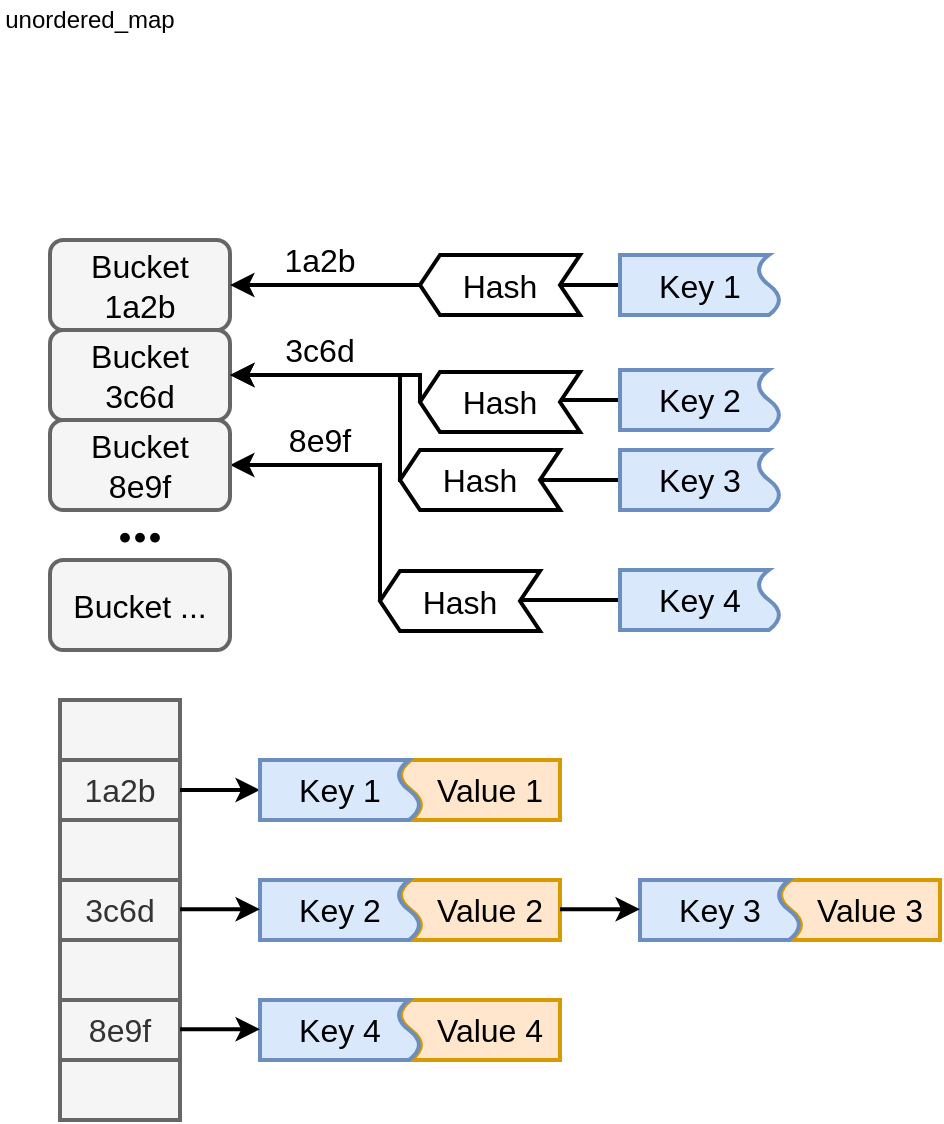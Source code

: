 <mxfile version="13.0.3" type="device"><diagram id="-fJ2dvO8r_Q0N1EzFYkE" name="Page-1"><mxGraphModel dx="749" dy="556" grid="1" gridSize="10" guides="1" tooltips="1" connect="1" arrows="1" fold="1" page="1" pageScale="1" pageWidth="827" pageHeight="1169" math="0" shadow="0"><root><mxCell id="0"/><mxCell id="1" parent="0"/><mxCell id="n-joMrWskWMGrWWi-Kgz-77" style="edgeStyle=orthogonalEdgeStyle;rounded=0;orthogonalLoop=1;jettySize=auto;html=1;entryX=1;entryY=0.5;entryDx=0;entryDy=0;fontSize=16;strokeWidth=2;" edge="1" parent="1" source="n-joMrWskWMGrWWi-Kgz-42" target="n-joMrWskWMGrWWi-Kgz-53"><mxGeometry relative="1" as="geometry"><Array as="points"><mxPoint x="240" y="320"/><mxPoint x="240" y="253"/></Array></mxGeometry></mxCell><mxCell id="n-joMrWskWMGrWWi-Kgz-1" value="unordered_map" style="text;html=1;strokeColor=none;fillColor=none;align=center;verticalAlign=middle;whiteSpace=wrap;rounded=0;" vertex="1" parent="1"><mxGeometry x="50" y="20" width="90" height="20" as="geometry"/></mxCell><mxCell id="n-joMrWskWMGrWWi-Kgz-48" value="" style="group" vertex="1" connectable="0" parent="1"><mxGeometry x="70" y="140" width="100" height="45" as="geometry"/></mxCell><mxCell id="n-joMrWskWMGrWWi-Kgz-44" value="" style="rounded=1;whiteSpace=wrap;html=1;strokeWidth=2;fontSize=16;fillColor=#f5f5f5;strokeColor=#666666;fontColor=#333333;" vertex="1" parent="n-joMrWskWMGrWWi-Kgz-48"><mxGeometry x="5" width="90" height="45" as="geometry"/></mxCell><mxCell id="n-joMrWskWMGrWWi-Kgz-45" value="Bucket 1a2b" style="text;html=1;strokeColor=none;fillColor=none;align=center;verticalAlign=middle;whiteSpace=wrap;rounded=0;fontSize=16;" vertex="1" parent="n-joMrWskWMGrWWi-Kgz-48"><mxGeometry x="10" y="12.5" width="80" height="20" as="geometry"/></mxCell><mxCell id="n-joMrWskWMGrWWi-Kgz-49" value="" style="group" vertex="1" connectable="0" parent="1"><mxGeometry x="70" y="185" width="100" height="45" as="geometry"/></mxCell><mxCell id="n-joMrWskWMGrWWi-Kgz-50" value="" style="rounded=1;whiteSpace=wrap;html=1;strokeWidth=2;fontSize=16;fillColor=#f5f5f5;strokeColor=#666666;fontColor=#333333;" vertex="1" parent="n-joMrWskWMGrWWi-Kgz-49"><mxGeometry x="5" width="90" height="45" as="geometry"/></mxCell><mxCell id="n-joMrWskWMGrWWi-Kgz-51" value="Bucket 3c6d" style="text;html=1;strokeColor=none;fillColor=none;align=center;verticalAlign=middle;whiteSpace=wrap;rounded=0;fontSize=16;" vertex="1" parent="n-joMrWskWMGrWWi-Kgz-49"><mxGeometry x="10" y="12.5" width="80" height="20" as="geometry"/></mxCell><mxCell id="n-joMrWskWMGrWWi-Kgz-52" value="" style="group" vertex="1" connectable="0" parent="1"><mxGeometry x="70" y="230" width="100" height="45" as="geometry"/></mxCell><mxCell id="n-joMrWskWMGrWWi-Kgz-53" value="" style="rounded=1;whiteSpace=wrap;html=1;strokeWidth=2;fontSize=16;fillColor=#f5f5f5;strokeColor=#666666;fontColor=#333333;" vertex="1" parent="n-joMrWskWMGrWWi-Kgz-52"><mxGeometry x="5" width="90" height="45" as="geometry"/></mxCell><mxCell id="n-joMrWskWMGrWWi-Kgz-54" value="Bucket 8e9f" style="text;html=1;strokeColor=none;fillColor=none;align=center;verticalAlign=middle;whiteSpace=wrap;rounded=0;fontSize=16;" vertex="1" parent="n-joMrWskWMGrWWi-Kgz-52"><mxGeometry x="10" y="12.5" width="80" height="20" as="geometry"/></mxCell><mxCell id="n-joMrWskWMGrWWi-Kgz-55" value="" style="group" vertex="1" connectable="0" parent="1"><mxGeometry x="70" y="300" width="100" height="45" as="geometry"/></mxCell><mxCell id="n-joMrWskWMGrWWi-Kgz-56" value="" style="rounded=1;whiteSpace=wrap;html=1;strokeWidth=2;fontSize=16;fillColor=#f5f5f5;strokeColor=#666666;fontColor=#333333;" vertex="1" parent="n-joMrWskWMGrWWi-Kgz-55"><mxGeometry x="5" width="90" height="45" as="geometry"/></mxCell><mxCell id="n-joMrWskWMGrWWi-Kgz-57" value="Bucket ..." style="text;html=1;strokeColor=none;fillColor=none;align=center;verticalAlign=middle;whiteSpace=wrap;rounded=0;fontSize=16;" vertex="1" parent="n-joMrWskWMGrWWi-Kgz-55"><mxGeometry y="12.5" width="100" height="20" as="geometry"/></mxCell><mxCell id="n-joMrWskWMGrWWi-Kgz-58" value="&lt;font style=&quot;font-size: 30px&quot; face=&quot;Times New Roman&quot;&gt;&lt;b&gt;...&lt;/b&gt;&lt;/font&gt;" style="text;html=1;strokeColor=none;fillColor=none;align=center;verticalAlign=middle;whiteSpace=wrap;rounded=0;fontSize=16;" vertex="1" parent="1"><mxGeometry x="100" y="270" width="40" height="20" as="geometry"/></mxCell><mxCell id="n-joMrWskWMGrWWi-Kgz-64" value="" style="endArrow=classic;html=1;fontSize=16;exitX=0.5;exitY=0;exitDx=0;exitDy=0;entryX=1;entryY=0.5;entryDx=0;entryDy=0;edgeStyle=orthogonalEdgeStyle;strokeWidth=2;" edge="1" parent="1" source="n-joMrWskWMGrWWi-Kgz-2" target="n-joMrWskWMGrWWi-Kgz-44"><mxGeometry width="50" height="50" relative="1" as="geometry"><mxPoint x="310" y="130" as="sourcePoint"/><mxPoint x="200" y="130" as="targetPoint"/></mxGeometry></mxCell><mxCell id="n-joMrWskWMGrWWi-Kgz-67" value="" style="group" vertex="1" connectable="0" parent="1"><mxGeometry x="260" y="147.5" width="80" height="30" as="geometry"/></mxCell><mxCell id="n-joMrWskWMGrWWi-Kgz-65" value="" style="shape=step;perimeter=stepPerimeter;whiteSpace=wrap;html=1;fixedSize=1;strokeWidth=2;fontSize=16;rotation=-180;size=10;" vertex="1" parent="n-joMrWskWMGrWWi-Kgz-67"><mxGeometry width="80" height="30" as="geometry"/></mxCell><mxCell id="n-joMrWskWMGrWWi-Kgz-66" value="Hash" style="text;html=1;strokeColor=none;fillColor=none;align=center;verticalAlign=middle;whiteSpace=wrap;rounded=0;fontSize=16;" vertex="1" parent="n-joMrWskWMGrWWi-Kgz-67"><mxGeometry x="20" y="5" width="40" height="20" as="geometry"/></mxCell><mxCell id="n-joMrWskWMGrWWi-Kgz-68" style="edgeStyle=orthogonalEdgeStyle;rounded=0;orthogonalLoop=1;jettySize=auto;html=1;exitX=0.5;exitY=0;exitDx=0;exitDy=0;entryX=1;entryY=0.5;entryDx=0;entryDy=0;fontSize=16;strokeWidth=2;" edge="1" parent="1" source="n-joMrWskWMGrWWi-Kgz-26" target="n-joMrWskWMGrWWi-Kgz-50"><mxGeometry relative="1" as="geometry"><Array as="points"><mxPoint x="260" y="220"/><mxPoint x="260" y="208"/></Array></mxGeometry></mxCell><mxCell id="n-joMrWskWMGrWWi-Kgz-70" style="edgeStyle=orthogonalEdgeStyle;rounded=0;orthogonalLoop=1;jettySize=auto;html=1;entryX=1;entryY=0.5;entryDx=0;entryDy=0;fontSize=16;strokeWidth=2;" edge="1" parent="1" source="n-joMrWskWMGrWWi-Kgz-34" target="n-joMrWskWMGrWWi-Kgz-50"><mxGeometry relative="1" as="geometry"><Array as="points"><mxPoint x="250" y="260"/><mxPoint x="250" y="208"/></Array></mxGeometry></mxCell><mxCell id="n-joMrWskWMGrWWi-Kgz-71" value="" style="group" vertex="1" connectable="0" parent="1"><mxGeometry x="240" y="305.5" width="80" height="30" as="geometry"/></mxCell><mxCell id="n-joMrWskWMGrWWi-Kgz-72" value="" style="shape=step;perimeter=stepPerimeter;whiteSpace=wrap;html=1;fixedSize=1;strokeWidth=2;fontSize=16;rotation=-180;size=10;" vertex="1" parent="n-joMrWskWMGrWWi-Kgz-71"><mxGeometry width="80" height="30" as="geometry"/></mxCell><mxCell id="n-joMrWskWMGrWWi-Kgz-73" value="Hash" style="text;html=1;strokeColor=none;fillColor=none;align=center;verticalAlign=middle;whiteSpace=wrap;rounded=0;fontSize=16;" vertex="1" parent="n-joMrWskWMGrWWi-Kgz-71"><mxGeometry x="20" y="5" width="40" height="20" as="geometry"/></mxCell><mxCell id="n-joMrWskWMGrWWi-Kgz-78" value="" style="group" vertex="1" connectable="0" parent="1"><mxGeometry x="260" y="206" width="80" height="30" as="geometry"/></mxCell><mxCell id="n-joMrWskWMGrWWi-Kgz-79" value="" style="shape=step;perimeter=stepPerimeter;whiteSpace=wrap;html=1;fixedSize=1;strokeWidth=2;fontSize=16;rotation=-180;size=10;" vertex="1" parent="n-joMrWskWMGrWWi-Kgz-78"><mxGeometry width="80" height="30" as="geometry"/></mxCell><mxCell id="n-joMrWskWMGrWWi-Kgz-80" value="Hash" style="text;html=1;strokeColor=none;fillColor=none;align=center;verticalAlign=middle;whiteSpace=wrap;rounded=0;fontSize=16;" vertex="1" parent="n-joMrWskWMGrWWi-Kgz-78"><mxGeometry x="20" y="5" width="40" height="20" as="geometry"/></mxCell><mxCell id="n-joMrWskWMGrWWi-Kgz-81" value="" style="group" vertex="1" connectable="0" parent="1"><mxGeometry x="250" y="245" width="80" height="30" as="geometry"/></mxCell><mxCell id="n-joMrWskWMGrWWi-Kgz-82" value="" style="shape=step;perimeter=stepPerimeter;whiteSpace=wrap;html=1;fixedSize=1;strokeWidth=2;fontSize=16;rotation=-180;size=10;" vertex="1" parent="n-joMrWskWMGrWWi-Kgz-81"><mxGeometry width="80" height="30" as="geometry"/></mxCell><mxCell id="n-joMrWskWMGrWWi-Kgz-83" value="Hash" style="text;html=1;strokeColor=none;fillColor=none;align=center;verticalAlign=middle;whiteSpace=wrap;rounded=0;fontSize=16;" vertex="1" parent="n-joMrWskWMGrWWi-Kgz-81"><mxGeometry x="20" y="5" width="40" height="20" as="geometry"/></mxCell><mxCell id="n-joMrWskWMGrWWi-Kgz-84" value="1a2b" style="text;html=1;strokeColor=none;fillColor=none;align=center;verticalAlign=middle;whiteSpace=wrap;rounded=0;fontSize=16;" vertex="1" parent="1"><mxGeometry x="190" y="140" width="40" height="20" as="geometry"/></mxCell><mxCell id="n-joMrWskWMGrWWi-Kgz-85" value="3c6d" style="text;html=1;strokeColor=none;fillColor=none;align=center;verticalAlign=middle;whiteSpace=wrap;rounded=0;fontSize=16;" vertex="1" parent="1"><mxGeometry x="190" y="185" width="40" height="20" as="geometry"/></mxCell><mxCell id="n-joMrWskWMGrWWi-Kgz-86" value="8e9f" style="text;html=1;strokeColor=none;fillColor=none;align=center;verticalAlign=middle;whiteSpace=wrap;rounded=0;fontSize=16;" vertex="1" parent="1"><mxGeometry x="190" y="230" width="40" height="20" as="geometry"/></mxCell><mxCell id="n-joMrWskWMGrWWi-Kgz-87" value="1a2b" style="rounded=0;whiteSpace=wrap;html=1;strokeWidth=2;fontSize=16;fillColor=#f5f5f5;strokeColor=#666666;fontColor=#333333;" vertex="1" parent="1"><mxGeometry x="80" y="400" width="60" height="30" as="geometry"/></mxCell><mxCell id="n-joMrWskWMGrWWi-Kgz-88" value="3c6d" style="rounded=0;whiteSpace=wrap;html=1;strokeWidth=2;fontSize=16;fillColor=#f5f5f5;strokeColor=#666666;fontColor=#333333;" vertex="1" parent="1"><mxGeometry x="80" y="460" width="60" height="30" as="geometry"/></mxCell><mxCell id="n-joMrWskWMGrWWi-Kgz-90" value="8e9f" style="rounded=0;whiteSpace=wrap;html=1;strokeWidth=2;fontSize=16;fillColor=#f5f5f5;strokeColor=#666666;fontColor=#333333;" vertex="1" parent="1"><mxGeometry x="80" y="520" width="60" height="30" as="geometry"/></mxCell><mxCell id="n-joMrWskWMGrWWi-Kgz-93" value="" style="endArrow=classic;html=1;strokeWidth=2;fontSize=16;exitX=1;exitY=0.5;exitDx=0;exitDy=0;entryX=0.5;entryY=0;entryDx=0;entryDy=0;" edge="1" parent="1" source="n-joMrWskWMGrWWi-Kgz-87" target="n-joMrWskWMGrWWi-Kgz-100"><mxGeometry width="50" height="50" relative="1" as="geometry"><mxPoint x="150" y="420" as="sourcePoint"/><mxPoint x="200" y="370" as="targetPoint"/></mxGeometry></mxCell><mxCell id="n-joMrWskWMGrWWi-Kgz-94" value="" style="group" vertex="1" connectable="0" parent="1"><mxGeometry x="180" y="400" width="150" height="30" as="geometry"/></mxCell><mxCell id="n-joMrWskWMGrWWi-Kgz-95" value="" style="group;fillColor=#dae8fc;strokeColor=#6c8ebf;" vertex="1" connectable="0" parent="n-joMrWskWMGrWWi-Kgz-94"><mxGeometry width="150" height="30" as="geometry"/></mxCell><mxCell id="n-joMrWskWMGrWWi-Kgz-96" value="" style="group" vertex="1" connectable="0" parent="n-joMrWskWMGrWWi-Kgz-94"><mxGeometry x="70" width="80" height="30" as="geometry"/></mxCell><mxCell id="n-joMrWskWMGrWWi-Kgz-97" value="" style="shape=document;whiteSpace=wrap;html=1;boundedLbl=1;rotation=-270;size=0.138;fillColor=#ffe6cc;strokeColor=#d79b00;strokeWidth=2;" vertex="1" parent="n-joMrWskWMGrWWi-Kgz-96"><mxGeometry x="25" y="-25" width="30" height="80" as="geometry"/></mxCell><mxCell id="n-joMrWskWMGrWWi-Kgz-98" value="&lt;font style=&quot;font-size: 16px&quot;&gt;Value 1&lt;/font&gt;" style="text;html=1;strokeColor=none;fillColor=none;align=center;verticalAlign=middle;whiteSpace=wrap;rounded=0;" vertex="1" parent="n-joMrWskWMGrWWi-Kgz-96"><mxGeometry x="10" y="5" width="70" height="20" as="geometry"/></mxCell><mxCell id="n-joMrWskWMGrWWi-Kgz-99" value="" style="group" vertex="1" connectable="0" parent="n-joMrWskWMGrWWi-Kgz-94"><mxGeometry width="80" height="30" as="geometry"/></mxCell><mxCell id="n-joMrWskWMGrWWi-Kgz-100" value="" style="shape=document;whiteSpace=wrap;html=1;boundedLbl=1;rotation=-90;size=0.138;fillColor=#dae8fc;strokeColor=#6c8ebf;strokeWidth=2;" vertex="1" parent="n-joMrWskWMGrWWi-Kgz-99"><mxGeometry x="25" y="-25" width="30" height="80" as="geometry"/></mxCell><mxCell id="n-joMrWskWMGrWWi-Kgz-101" value="Key 1" style="text;html=1;strokeColor=none;fillColor=none;align=center;verticalAlign=middle;whiteSpace=wrap;rounded=0;fontSize=16;" vertex="1" parent="n-joMrWskWMGrWWi-Kgz-99"><mxGeometry x="10" y="5" width="60" height="20" as="geometry"/></mxCell><mxCell id="n-joMrWskWMGrWWi-Kgz-41" value="" style="group" vertex="1" connectable="0" parent="1"><mxGeometry x="360" y="305" width="80" height="30" as="geometry"/></mxCell><mxCell id="n-joMrWskWMGrWWi-Kgz-42" value="" style="shape=document;whiteSpace=wrap;html=1;boundedLbl=1;rotation=-90;size=0.138;fillColor=#dae8fc;strokeColor=#6c8ebf;strokeWidth=2;" vertex="1" parent="n-joMrWskWMGrWWi-Kgz-41"><mxGeometry x="25" y="-25" width="30" height="80" as="geometry"/></mxCell><mxCell id="n-joMrWskWMGrWWi-Kgz-43" value="Key 4" style="text;html=1;strokeColor=none;fillColor=none;align=center;verticalAlign=middle;whiteSpace=wrap;rounded=0;fontSize=16;" vertex="1" parent="n-joMrWskWMGrWWi-Kgz-41"><mxGeometry x="10" y="5" width="60" height="20" as="geometry"/></mxCell><mxCell id="n-joMrWskWMGrWWi-Kgz-33" value="" style="group" vertex="1" connectable="0" parent="1"><mxGeometry x="360" y="245" width="80" height="30" as="geometry"/></mxCell><mxCell id="n-joMrWskWMGrWWi-Kgz-34" value="" style="shape=document;whiteSpace=wrap;html=1;boundedLbl=1;rotation=-90;size=0.138;fillColor=#dae8fc;strokeColor=#6c8ebf;strokeWidth=2;" vertex="1" parent="n-joMrWskWMGrWWi-Kgz-33"><mxGeometry x="25" y="-25" width="30" height="80" as="geometry"/></mxCell><mxCell id="n-joMrWskWMGrWWi-Kgz-35" value="Key 3" style="text;html=1;strokeColor=none;fillColor=none;align=center;verticalAlign=middle;whiteSpace=wrap;rounded=0;fontSize=16;" vertex="1" parent="n-joMrWskWMGrWWi-Kgz-33"><mxGeometry x="10" y="5" width="60" height="20" as="geometry"/></mxCell><mxCell id="n-joMrWskWMGrWWi-Kgz-25" value="" style="group" vertex="1" connectable="0" parent="1"><mxGeometry x="360" y="205" width="80" height="30" as="geometry"/></mxCell><mxCell id="n-joMrWskWMGrWWi-Kgz-26" value="" style="shape=document;whiteSpace=wrap;html=1;boundedLbl=1;rotation=-90;size=0.138;fillColor=#dae8fc;strokeColor=#6c8ebf;strokeWidth=2;" vertex="1" parent="n-joMrWskWMGrWWi-Kgz-25"><mxGeometry x="25" y="-25" width="30" height="80" as="geometry"/></mxCell><mxCell id="n-joMrWskWMGrWWi-Kgz-27" value="Key 2" style="text;html=1;strokeColor=none;fillColor=none;align=center;verticalAlign=middle;whiteSpace=wrap;rounded=0;fontSize=16;" vertex="1" parent="n-joMrWskWMGrWWi-Kgz-25"><mxGeometry x="10" y="5" width="60" height="20" as="geometry"/></mxCell><mxCell id="n-joMrWskWMGrWWi-Kgz-15" value="" style="group" vertex="1" connectable="0" parent="1"><mxGeometry x="360" y="147.5" width="80" height="30" as="geometry"/></mxCell><mxCell id="n-joMrWskWMGrWWi-Kgz-2" value="" style="shape=document;whiteSpace=wrap;html=1;boundedLbl=1;rotation=-90;size=0.138;fillColor=#dae8fc;strokeColor=#6c8ebf;strokeWidth=2;" vertex="1" parent="n-joMrWskWMGrWWi-Kgz-15"><mxGeometry x="25" y="-25" width="30" height="80" as="geometry"/></mxCell><mxCell id="n-joMrWskWMGrWWi-Kgz-5" value="Key 1" style="text;html=1;strokeColor=none;fillColor=none;align=center;verticalAlign=middle;whiteSpace=wrap;rounded=0;fontSize=16;" vertex="1" parent="n-joMrWskWMGrWWi-Kgz-15"><mxGeometry x="10" y="5" width="60" height="20" as="geometry"/></mxCell><mxCell id="n-joMrWskWMGrWWi-Kgz-102" value="" style="group" vertex="1" connectable="0" parent="1"><mxGeometry x="180" y="460" width="150" height="30" as="geometry"/></mxCell><mxCell id="n-joMrWskWMGrWWi-Kgz-103" value="" style="group;fillColor=#dae8fc;strokeColor=#6c8ebf;" vertex="1" connectable="0" parent="n-joMrWskWMGrWWi-Kgz-102"><mxGeometry width="150" height="30" as="geometry"/></mxCell><mxCell id="n-joMrWskWMGrWWi-Kgz-104" value="" style="group" vertex="1" connectable="0" parent="n-joMrWskWMGrWWi-Kgz-102"><mxGeometry x="70" width="80" height="30" as="geometry"/></mxCell><mxCell id="n-joMrWskWMGrWWi-Kgz-105" value="" style="shape=document;whiteSpace=wrap;html=1;boundedLbl=1;rotation=-270;size=0.138;fillColor=#ffe6cc;strokeColor=#d79b00;strokeWidth=2;" vertex="1" parent="n-joMrWskWMGrWWi-Kgz-104"><mxGeometry x="25" y="-25" width="30" height="80" as="geometry"/></mxCell><mxCell id="n-joMrWskWMGrWWi-Kgz-106" value="&lt;font style=&quot;font-size: 16px&quot;&gt;Value 2&lt;/font&gt;" style="text;html=1;strokeColor=none;fillColor=none;align=center;verticalAlign=middle;whiteSpace=wrap;rounded=0;" vertex="1" parent="n-joMrWskWMGrWWi-Kgz-104"><mxGeometry x="10" y="5" width="70" height="20" as="geometry"/></mxCell><mxCell id="n-joMrWskWMGrWWi-Kgz-107" value="" style="group" vertex="1" connectable="0" parent="n-joMrWskWMGrWWi-Kgz-102"><mxGeometry width="80" height="30" as="geometry"/></mxCell><mxCell id="n-joMrWskWMGrWWi-Kgz-108" value="" style="shape=document;whiteSpace=wrap;html=1;boundedLbl=1;rotation=-90;size=0.138;fillColor=#dae8fc;strokeColor=#6c8ebf;strokeWidth=2;" vertex="1" parent="n-joMrWskWMGrWWi-Kgz-107"><mxGeometry x="25" y="-25" width="30" height="80" as="geometry"/></mxCell><mxCell id="n-joMrWskWMGrWWi-Kgz-109" value="Key 2" style="text;html=1;strokeColor=none;fillColor=none;align=center;verticalAlign=middle;whiteSpace=wrap;rounded=0;fontSize=16;" vertex="1" parent="n-joMrWskWMGrWWi-Kgz-107"><mxGeometry x="10" y="5" width="60" height="20" as="geometry"/></mxCell><mxCell id="n-joMrWskWMGrWWi-Kgz-110" value="" style="group" vertex="1" connectable="0" parent="1"><mxGeometry x="370" y="460" width="150" height="30" as="geometry"/></mxCell><mxCell id="n-joMrWskWMGrWWi-Kgz-111" value="" style="group;fillColor=#dae8fc;strokeColor=#6c8ebf;" vertex="1" connectable="0" parent="n-joMrWskWMGrWWi-Kgz-110"><mxGeometry width="150" height="30" as="geometry"/></mxCell><mxCell id="n-joMrWskWMGrWWi-Kgz-112" value="" style="group" vertex="1" connectable="0" parent="n-joMrWskWMGrWWi-Kgz-110"><mxGeometry x="70" width="80" height="30" as="geometry"/></mxCell><mxCell id="n-joMrWskWMGrWWi-Kgz-113" value="" style="shape=document;whiteSpace=wrap;html=1;boundedLbl=1;rotation=-270;size=0.138;fillColor=#ffe6cc;strokeColor=#d79b00;strokeWidth=2;" vertex="1" parent="n-joMrWskWMGrWWi-Kgz-112"><mxGeometry x="25" y="-25" width="30" height="80" as="geometry"/></mxCell><mxCell id="n-joMrWskWMGrWWi-Kgz-114" value="&lt;font style=&quot;font-size: 16px&quot;&gt;Value 3&lt;/font&gt;" style="text;html=1;strokeColor=none;fillColor=none;align=center;verticalAlign=middle;whiteSpace=wrap;rounded=0;" vertex="1" parent="n-joMrWskWMGrWWi-Kgz-112"><mxGeometry x="10" y="5" width="70" height="20" as="geometry"/></mxCell><mxCell id="n-joMrWskWMGrWWi-Kgz-115" value="" style="group" vertex="1" connectable="0" parent="n-joMrWskWMGrWWi-Kgz-110"><mxGeometry width="80" height="30" as="geometry"/></mxCell><mxCell id="n-joMrWskWMGrWWi-Kgz-116" value="" style="shape=document;whiteSpace=wrap;html=1;boundedLbl=1;rotation=-90;size=0.138;fillColor=#dae8fc;strokeColor=#6c8ebf;strokeWidth=2;" vertex="1" parent="n-joMrWskWMGrWWi-Kgz-115"><mxGeometry x="25" y="-25" width="30" height="80" as="geometry"/></mxCell><mxCell id="n-joMrWskWMGrWWi-Kgz-117" value="Key 3" style="text;html=1;strokeColor=none;fillColor=none;align=center;verticalAlign=middle;whiteSpace=wrap;rounded=0;fontSize=16;" vertex="1" parent="n-joMrWskWMGrWWi-Kgz-115"><mxGeometry x="10" y="5" width="60" height="20" as="geometry"/></mxCell><mxCell id="n-joMrWskWMGrWWi-Kgz-118" value="" style="group" vertex="1" connectable="0" parent="1"><mxGeometry x="180" y="520" width="150" height="30" as="geometry"/></mxCell><mxCell id="n-joMrWskWMGrWWi-Kgz-119" value="" style="group;fillColor=#dae8fc;strokeColor=#6c8ebf;" vertex="1" connectable="0" parent="n-joMrWskWMGrWWi-Kgz-118"><mxGeometry width="150" height="30" as="geometry"/></mxCell><mxCell id="n-joMrWskWMGrWWi-Kgz-120" value="" style="group" vertex="1" connectable="0" parent="n-joMrWskWMGrWWi-Kgz-118"><mxGeometry x="70" width="80" height="30" as="geometry"/></mxCell><mxCell id="n-joMrWskWMGrWWi-Kgz-121" value="" style="shape=document;whiteSpace=wrap;html=1;boundedLbl=1;rotation=-270;size=0.138;fillColor=#ffe6cc;strokeColor=#d79b00;strokeWidth=2;" vertex="1" parent="n-joMrWskWMGrWWi-Kgz-120"><mxGeometry x="25" y="-25" width="30" height="80" as="geometry"/></mxCell><mxCell id="n-joMrWskWMGrWWi-Kgz-122" value="&lt;font style=&quot;font-size: 16px&quot;&gt;Value 4&lt;/font&gt;" style="text;html=1;strokeColor=none;fillColor=none;align=center;verticalAlign=middle;whiteSpace=wrap;rounded=0;" vertex="1" parent="n-joMrWskWMGrWWi-Kgz-120"><mxGeometry x="10" y="5" width="70" height="20" as="geometry"/></mxCell><mxCell id="n-joMrWskWMGrWWi-Kgz-123" value="" style="group" vertex="1" connectable="0" parent="n-joMrWskWMGrWWi-Kgz-118"><mxGeometry width="80" height="30" as="geometry"/></mxCell><mxCell id="n-joMrWskWMGrWWi-Kgz-124" value="" style="shape=document;whiteSpace=wrap;html=1;boundedLbl=1;rotation=-90;size=0.138;fillColor=#dae8fc;strokeColor=#6c8ebf;strokeWidth=2;" vertex="1" parent="n-joMrWskWMGrWWi-Kgz-123"><mxGeometry x="25" y="-25" width="30" height="80" as="geometry"/></mxCell><mxCell id="n-joMrWskWMGrWWi-Kgz-125" value="Key 4" style="text;html=1;strokeColor=none;fillColor=none;align=center;verticalAlign=middle;whiteSpace=wrap;rounded=0;fontSize=16;" vertex="1" parent="n-joMrWskWMGrWWi-Kgz-123"><mxGeometry x="10" y="5" width="60" height="20" as="geometry"/></mxCell><mxCell id="n-joMrWskWMGrWWi-Kgz-130" value="" style="endArrow=classic;html=1;strokeWidth=2;fontSize=16;exitX=1;exitY=0.5;exitDx=0;exitDy=0;entryX=0.5;entryY=0;entryDx=0;entryDy=0;" edge="1" parent="1"><mxGeometry width="50" height="50" relative="1" as="geometry"><mxPoint x="140" y="474.66" as="sourcePoint"/><mxPoint x="180" y="474.66" as="targetPoint"/></mxGeometry></mxCell><mxCell id="n-joMrWskWMGrWWi-Kgz-131" value="" style="endArrow=classic;html=1;strokeWidth=2;fontSize=16;exitX=1;exitY=0.5;exitDx=0;exitDy=0;entryX=0.5;entryY=0;entryDx=0;entryDy=0;" edge="1" parent="1"><mxGeometry width="50" height="50" relative="1" as="geometry"><mxPoint x="140" y="534.66" as="sourcePoint"/><mxPoint x="180" y="534.66" as="targetPoint"/></mxGeometry></mxCell><mxCell id="n-joMrWskWMGrWWi-Kgz-132" value="" style="endArrow=classic;html=1;strokeWidth=2;fontSize=16;exitX=1;exitY=0.5;exitDx=0;exitDy=0;entryX=0.5;entryY=0;entryDx=0;entryDy=0;" edge="1" parent="1"><mxGeometry width="50" height="50" relative="1" as="geometry"><mxPoint x="330" y="474.66" as="sourcePoint"/><mxPoint x="370" y="474.66" as="targetPoint"/></mxGeometry></mxCell><mxCell id="n-joMrWskWMGrWWi-Kgz-133" value="" style="rounded=0;whiteSpace=wrap;html=1;strokeWidth=2;fontSize=16;fillColor=#f5f5f5;strokeColor=#666666;fontColor=#333333;" vertex="1" parent="1"><mxGeometry x="80" y="430" width="60" height="30" as="geometry"/></mxCell><mxCell id="n-joMrWskWMGrWWi-Kgz-134" value="" style="rounded=0;whiteSpace=wrap;html=1;strokeWidth=2;fontSize=16;fillColor=#f5f5f5;strokeColor=#666666;fontColor=#333333;" vertex="1" parent="1"><mxGeometry x="80" y="490" width="60" height="30" as="geometry"/></mxCell><mxCell id="n-joMrWskWMGrWWi-Kgz-135" value="" style="rounded=0;whiteSpace=wrap;html=1;strokeWidth=2;fontSize=16;fillColor=#f5f5f5;strokeColor=#666666;fontColor=#333333;" vertex="1" parent="1"><mxGeometry x="80" y="550" width="60" height="30" as="geometry"/></mxCell><mxCell id="n-joMrWskWMGrWWi-Kgz-136" value="" style="rounded=0;whiteSpace=wrap;html=1;strokeWidth=2;fontSize=16;fillColor=#f5f5f5;strokeColor=#666666;fontColor=#333333;" vertex="1" parent="1"><mxGeometry x="80" y="370" width="60" height="30" as="geometry"/></mxCell></root></mxGraphModel></diagram></mxfile>